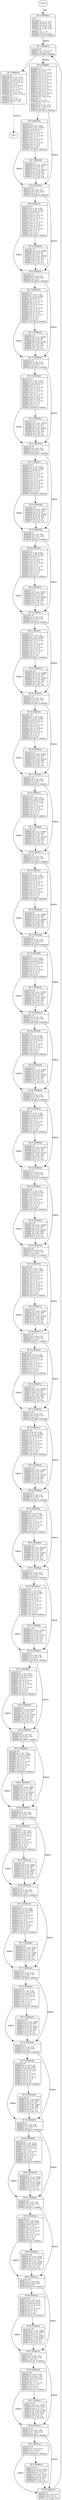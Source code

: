 digraph main{
node [shape=Mrecord, labeljust=l, fontsize=10];
	"0" [label="ENTRY"]
	"0" -> "1" [label="call", style=dashed, weight=2];
	"1" [label="{BB 1 (000080d8) | main:\lsparse30.c:7\l000080d8    str fp, [sp, #-4]!\l000080dc    add fp, sp, #0\l000080e0    sub sp, sp, #20\l000080e4    str r0, [fp, #-16]\l000080e8    str r1, [fp, #-20]\lsparse30.c:9\l000080ec    mov r3, #1\l000080f0    str r3, [fp, #-12]\l000080f4    b 8d18    # 00008d18\l }"]
	"1" -> "2" [label="taken", weight=3];
	"2" [label="{BB 2 (00008d18) | sparse30.c:9\l00008d18    ldr r3, [fp, #-12]\l00008d1c    cmp r3, #101\l00008d20    ble 80f8    # 000080f8\l }"]
	"2" -> "3" [weight=4];
	"2" -> "4" [label="taken", weight=3];
	"3" [label="{BB 3 (00008d24) | sparse30.c:43\l00008d24    ldr r1, [fp, #-16]\l00008d28    ldr r3, [pc, #172]\l00008d2c    umull r2,r3,r1,r3\l00008d30    mov r2, r3, lsr #4\l00008d34    mov r3, r2\l00008d38    mov r3, r3, lsl #4\l00008d3c    rsb r3, r2, r3\l00008d40    mov r3, r3, lsl #1\l00008d44    rsb r2, r3, r1\l00008d48    ldr r3, [pc, #24]\l00008d4c    ldr r3, [r3, r2, lsl #2]\lsparse30.c:44\l00008d50    mov r0, r3\l00008d54    add sp, fp, #0\l00008d58    ldmia sp!, \{fp\}\l00008d5c    bx lr\l }"]
	"3" -> "95" [label="return", style=dashed, weight=2];
	"4" [label="{BB 4 (000080f8) | sparse30.c:10\l000080f8    ldr r2, [fp, #-16]\l000080fc    mov r3, r2\l00008100    mov r3, r3, lsl #6\l00008104    add r3, r3, r2\l00008108    mov r3, r3, lsl #6\l0000810c    add r3, r3, r2\l00008110    mov r3, r3, lsl #2\l00008114    add r3, r3, r2\l00008118    mov r3, r3, lsl #2\l0000811c    add r3, r3, r2\l00008120    mov r2, r3, lsl #2\l00008124    add r3, r3, r2\l00008128    mov r2, r3, lsl #2\l0000812c    add r2, r3, r2\l00008130    ldr r3, [pc, #3112]\l00008134    add r3, r2, r3\l00008138    str r3, [fp, #-16]\lsparse30.c:11\l0000813c    mov r3, #0\l00008140    str r3, [fp, #-8]\lsparse30.c:12\l00008144    ldr r2, [fp, #-8]\l00008148    ldr r3, [fp, #-20]\l0000814c    cmp r2, r3\l00008150    bge 81b0    # 000081b0\l }"]
	"4" -> "5" [weight=4];
	"4" -> "6" [label="taken", weight=3];
	"5" [label="{BB 5 (00008154) | sparse30.c:12\l00008154    ldr r1, [fp, #-16]\l00008158    ldr r3, [pc, #3076]\l0000815c    umull r2,r3,r1,r3\l00008160    rsb r2, r3, r1\l00008164    mov r2, r2, lsr #1\l00008168    add r3, r3, r2\l0000816c    mov r2, r3, lsr #6\l00008170    mov r3, r2\l00008174    mov r3, r3, lsl #3\l00008178    rsb r3, r2, r3\l0000817c    mov r3, r3, lsl #4\l00008180    add r3, r3, r2\l00008184    rsb r2, r3, r1\l00008188    cmp r2, #0\l0000818c    bne 81b0    # 000081b0\l }"]
	"5" -> "7" [weight=4];
	"5" -> "6" [label="taken", weight=3];
	"6" [label="{BB 6 (000081b0) | sparse30.c:13\l000081b0    ldr r2, [fp, #-8]\l000081b4    ldr r3, [fp, #-20]\l000081b8    cmp r2, r3\l000081bc    bge 8224    # 00008224\l }"]
	"6" -> "8" [weight=4];
	"6" -> "9" [label="taken", weight=3];
	"7" [label="{BB 7 (00008190) | sparse30.c:12\l00008190    ldr r3, [pc, #3024]\l00008194    ldr r3, [r3, #0]\l00008198    add r2, r3, #1\l0000819c    ldr r3, [pc, #3012]\l000081a0    str r2, [r3, #0]\l000081a4    ldr r3, [fp, #-8]\l000081a8    add r3, r3, #1\l000081ac    str r3, [fp, #-8]\l }"]
	"7" -> "6" [weight=4];
	"8" [label="{BB 8 (000081c0) | sparse30.c:13\l000081c0    ldr r1, [fp, #-16]\l000081c4    ldr r3, [pc, #2976]\l000081c8    umull r2,r3,r1,r3\l000081cc    rsb r2, r3, r1\l000081d0    mov r2, r2, lsr #1\l000081d4    add r3, r3, r2\l000081d8    mov r2, r3, lsr #6\l000081dc    mov r3, r2\l000081e0    mov r3, r3, lsl #1\l000081e4    add r3, r3, r2\l000081e8    mov r0, r3, lsl #3\l000081ec    add r3, r3, r0\l000081f0    mov r3, r3, lsl #2\l000081f4    add r3, r3, r2\l000081f8    rsb r2, r3, r1\l000081fc    cmp r2, #0\l00008200    bne 8224    # 00008224\l }"]
	"8" -> "10" [weight=4];
	"8" -> "9" [label="taken", weight=3];
	"9" [label="{BB 9 (00008224) | sparse30.c:14\l00008224    ldr r2, [fp, #-8]\l00008228    ldr r3, [fp, #-20]\l0000822c    cmp r2, r3\l00008230    bge 8298    # 00008298\l }"]
	"9" -> "11" [weight=4];
	"9" -> "12" [label="taken", weight=3];
	"10" [label="{BB 10 (00008204) | sparse30.c:13\l00008204    ldr r3, [pc, #2908]\l00008208    ldr r3, [r3, #4]\l0000820c    add r2, r3, #1\l00008210    ldr r3, [pc, #2896]\l00008214    str r2, [r3, #4]\l00008218    ldr r3, [fp, #-8]\l0000821c    add r3, r3, #1\l00008220    str r3, [fp, #-8]\l }"]
	"10" -> "9" [weight=4];
	"11" [label="{BB 11 (00008234) | sparse30.c:14\l00008234    ldr r1, [fp, #-16]\l00008238    ldr r3, [pc, #2864]\l0000823c    umull r2,r3,r1,r3\l00008240    rsb r2, r3, r1\l00008244    mov r2, r2, lsr #1\l00008248    add r3, r3, r2\l0000824c    mov r2, r3, lsr #6\l00008250    mov r3, r2\l00008254    mov r3, r3, lsl #1\l00008258    add r3, r3, r2\l0000825c    mov r0, r3, lsl #3\l00008260    add r3, r3, r0\l00008264    mov r3, r3, lsl #2\l00008268    rsb r3, r2, r3\l0000826c    rsb r2, r3, r1\l00008270    cmp r2, #0\l00008274    bne 8298    # 00008298\l }"]
	"11" -> "13" [weight=4];
	"11" -> "12" [label="taken", weight=3];
	"12" [label="{BB 12 (00008298) | sparse30.c:15\l00008298    ldr r2, [fp, #-8]\l0000829c    ldr r3, [fp, #-20]\l000082a0    cmp r2, r3\l000082a4    bge 830c    # 0000830c\l }"]
	"12" -> "14" [weight=4];
	"12" -> "15" [label="taken", weight=3];
	"13" [label="{BB 13 (00008278) | sparse30.c:14\l00008278    ldr r3, [pc, #2792]\l0000827c    ldr r3, [r3, #8]\l00008280    add r2, r3, #1\l00008284    ldr r3, [pc, #2780]\l00008288    str r2, [r3, #8]\l0000828c    ldr r3, [fp, #-8]\l00008290    add r3, r3, #1\l00008294    str r3, [fp, #-8]\l }"]
	"13" -> "12" [weight=4];
	"14" [label="{BB 14 (000082a8) | sparse30.c:15\l000082a8    ldr r1, [fp, #-16]\l000082ac    ldr r3, [pc, #2752]\l000082b0    umull r2,r3,r1,r3\l000082b4    rsb r2, r3, r1\l000082b8    mov r2, r2, lsr #1\l000082bc    add r3, r3, r2\l000082c0    mov r2, r3, lsr #6\l000082c4    mov r3, r2\l000082c8    mov r3, r3, lsl #1\l000082cc    add r3, r3, r2\l000082d0    mov r0, r3, lsl #4\l000082d4    add r3, r3, r0\l000082d8    mov r3, r3, lsl #1\l000082dc    add r3, r3, r2\l000082e0    rsb r2, r3, r1\l000082e4    cmp r2, #0\l000082e8    bne 830c    # 0000830c\l }"]
	"14" -> "16" [weight=4];
	"14" -> "15" [label="taken", weight=3];
	"15" [label="{BB 15 (0000830c) | sparse30.c:16\l0000830c    ldr r2, [fp, #-8]\l00008310    ldr r3, [fp, #-20]\l00008314    cmp r2, r3\l00008318    bge 8380    # 00008380\l }"]
	"15" -> "17" [weight=4];
	"15" -> "18" [label="taken", weight=3];
	"16" [label="{BB 16 (000082ec) | sparse30.c:15\l000082ec    ldr r3, [pc, #2676]\l000082f0    ldr r3, [r3, #12]\l000082f4    add r2, r3, #1\l000082f8    ldr r3, [pc, #2664]\l000082fc    str r2, [r3, #12]\l00008300    ldr r3, [fp, #-8]\l00008304    add r3, r3, #1\l00008308    str r3, [fp, #-8]\l }"]
	"16" -> "15" [weight=4];
	"17" [label="{BB 17 (0000831c) | sparse30.c:16\l0000831c    ldr r1, [fp, #-16]\l00008320    ldr r3, [pc, #2640]\l00008324    umull r2,r3,r1,r3\l00008328    rsb r2, r3, r1\l0000832c    mov r2, r2, lsr #1\l00008330    add r3, r3, r2\l00008334    mov r2, r3, lsr #6\l00008338    mov r3, r2\l0000833c    mov r3, r3, lsl #2\l00008340    add r3, r3, r2\l00008344    mov r0, r3, lsl #2\l00008348    add r3, r3, r0\l0000834c    mov r3, r3, lsl #2\l00008350    add r3, r3, r2\l00008354    rsb r2, r3, r1\l00008358    cmp r2, #0\l0000835c    bne 8380    # 00008380\l }"]
	"17" -> "19" [weight=4];
	"17" -> "18" [label="taken", weight=3];
	"18" [label="{BB 18 (00008380) | sparse30.c:17\l00008380    ldr r2, [fp, #-8]\l00008384    ldr r3, [fp, #-20]\l00008388    cmp r2, r3\l0000838c    bge 83ec    # 000083ec\l }"]
	"18" -> "20" [weight=4];
	"18" -> "21" [label="taken", weight=3];
	"19" [label="{BB 19 (00008360) | sparse30.c:16\l00008360    ldr r3, [pc, #2560]\l00008364    ldr r3, [r3, #16]\l00008368    add r2, r3, #1\l0000836c    ldr r3, [pc, #2548]\l00008370    str r2, [r3, #16]\l00008374    ldr r3, [fp, #-8]\l00008378    add r3, r3, #1\l0000837c    str r3, [fp, #-8]\l }"]
	"19" -> "18" [weight=4];
	"20" [label="{BB 20 (00008390) | sparse30.c:17\l00008390    ldr r1, [fp, #-16]\l00008394    ldr r3, [pc, #2528]\l00008398    umull r2,r3,r1,r3\l0000839c    rsb r2, r3, r1\l000083a0    mov r2, r2, lsr #1\l000083a4    add r3, r3, r2\l000083a8    mov r2, r3, lsr #6\l000083ac    mov r3, r2\l000083b0    mov r3, r3, lsl #1\l000083b4    add r3, r3, r2\l000083b8    mov r3, r3, lsl #5\l000083bc    add r3, r3, r2\l000083c0    rsb r2, r3, r1\l000083c4    cmp r2, #0\l000083c8    bne 83ec    # 000083ec\l }"]
	"20" -> "22" [weight=4];
	"20" -> "21" [label="taken", weight=3];
	"21" [label="{BB 21 (000083ec) | sparse30.c:18\l000083ec    ldr r2, [fp, #-8]\l000083f0    ldr r3, [fp, #-20]\l000083f4    cmp r2, r3\l000083f8    bge 8454    # 00008454\l }"]
	"21" -> "23" [weight=4];
	"21" -> "24" [label="taken", weight=3];
	"22" [label="{BB 22 (000083cc) | sparse30.c:17\l000083cc    ldr r3, [pc, #2452]\l000083d0    ldr r3, [r3, #20]\l000083d4    add r2, r3, #1\l000083d8    ldr r3, [pc, #2440]\l000083dc    str r2, [r3, #20]\l000083e0    ldr r3, [fp, #-8]\l000083e4    add r3, r3, #1\l000083e8    str r3, [fp, #-8]\l }"]
	"22" -> "21" [weight=4];
	"23" [label="{BB 23 (000083fc) | sparse30.c:18\l000083fc    ldr r1, [fp, #-16]\l00008400    ldr r3, [pc, #2424]\l00008404    umull r2,r3,r1,r3\l00008408    mov r2, r3, lsr #6\l0000840c    mov r3, r2\l00008410    mov r3, r3, lsl #2\l00008414    add r3, r3, r2\l00008418    mov r3, r3, lsl #1\l0000841c    add r3, r3, r2\l00008420    mov r3, r3, lsl #3\l00008424    add r3, r3, r2\l00008428    rsb r2, r3, r1\l0000842c    cmp r2, #0\l00008430    bne 8454    # 00008454\l }"]
	"23" -> "25" [weight=4];
	"23" -> "24" [label="taken", weight=3];
	"24" [label="{BB 24 (00008454) | sparse30.c:19\l00008454    ldr r2, [fp, #-8]\l00008458    ldr r3, [fp, #-20]\l0000845c    cmp r2, r3\l00008460    bge 84bc    # 000084bc\l }"]
	"24" -> "26" [weight=4];
	"24" -> "27" [label="taken", weight=3];
	"25" [label="{BB 25 (00008434) | sparse30.c:18\l00008434    ldr r3, [pc, #2348]\l00008438    ldr r3, [r3, #24]\l0000843c    add r2, r3, #1\l00008440    ldr r3, [pc, #2336]\l00008444    str r2, [r3, #24]\l00008448    ldr r3, [fp, #-8]\l0000844c    add r3, r3, #1\l00008450    str r3, [fp, #-8]\l }"]
	"25" -> "24" [weight=4];
	"26" [label="{BB 26 (00008464) | sparse30.c:19\l00008464    ldr r1, [fp, #-16]\l00008468    ldr r3, [pc, #2324]\l0000846c    umull r2,r3,r1,r3\l00008470    mov r2, r3, lsr #4\l00008474    mov r3, r2\l00008478    mov r3, r3, lsl #2\l0000847c    add r3, r3, r2\l00008480    mov r3, r3, lsl #3\l00008484    add r3, r3, r2\l00008488    mov r3, r3, lsl #1\l0000848c    add r3, r3, r2\l00008490    rsb r2, r3, r1\l00008494    cmp r2, #0\l00008498    bne 84bc    # 000084bc\l }"]
	"26" -> "28" [weight=4];
	"26" -> "27" [label="taken", weight=3];
	"27" [label="{BB 27 (000084bc) | sparse30.c:20\l000084bc    ldr r2, [fp, #-8]\l000084c0    ldr r3, [fp, #-20]\l000084c4    cmp r2, r3\l000084c8    bge 851c    # 0000851c\l }"]
	"27" -> "29" [weight=4];
	"27" -> "30" [label="taken", weight=3];
	"28" [label="{BB 28 (0000849c) | sparse30.c:19\l0000849c    ldr r3, [pc, #2244]\l000084a0    ldr r3, [r3, #28]\l000084a4    add r2, r3, #1\l000084a8    ldr r3, [pc, #2232]\l000084ac    str r2, [r3, #28]\l000084b0    ldr r3, [fp, #-8]\l000084b4    add r3, r3, #1\l000084b8    str r3, [fp, #-8]\l }"]
	"28" -> "27" [weight=4];
	"29" [label="{BB 29 (000084cc) | sparse30.c:20\l000084cc    ldr r1, [fp, #-16]\l000084d0    ldr r3, [pc, #2224]\l000084d4    umull r2,r3,r1,r3\l000084d8    mov r2, r3, lsr #6\l000084dc    mov r3, r2\l000084e0    mov r3, r3, lsl #2\l000084e4    add r3, r3, r2\l000084e8    mov r3, r3, lsl #4\l000084ec    rsb r3, r2, r3\l000084f0    rsb r2, r3, r1\l000084f4    cmp r2, #0\l000084f8    bne 851c    # 0000851c\l }"]
	"29" -> "31" [weight=4];
	"29" -> "30" [label="taken", weight=3];
	"30" [label="{BB 30 (0000851c) | sparse30.c:21\l0000851c    ldr r2, [fp, #-8]\l00008520    ldr r3, [fp, #-20]\l00008524    cmp r2, r3\l00008528    bge 8588    # 00008588\l }"]
	"30" -> "32" [weight=4];
	"30" -> "33" [label="taken", weight=3];
	"31" [label="{BB 31 (000084fc) | sparse30.c:20\l000084fc    ldr r3, [pc, #2148]\l00008500    ldr r3, [r3, #32]\l00008504    add r2, r3, #1\l00008508    ldr r3, [pc, #2136]\l0000850c    str r2, [r3, #32]\l00008510    ldr r3, [fp, #-8]\l00008514    add r3, r3, #1\l00008518    str r3, [fp, #-8]\l }"]
	"31" -> "30" [weight=4];
	"32" [label="{BB 32 (0000852c) | sparse30.c:21\l0000852c    ldr r1, [fp, #-16]\l00008530    ldr r3, [pc, #2132]\l00008534    umull r2,r3,r1,r3\l00008538    rsb r2, r3, r1\l0000853c    mov r2, r2, lsr #1\l00008540    add r3, r3, r2\l00008544    mov r2, r3, lsr #6\l00008548    mov r3, r2\l0000854c    mov r3, r3, lsl #3\l00008550    add r3, r3, r2\l00008554    mov r3, r3, lsl #3\l00008558    add r3, r3, r2\l0000855c    rsb r2, r3, r1\l00008560    cmp r2, #0\l00008564    bne 8588    # 00008588\l }"]
	"32" -> "34" [weight=4];
	"32" -> "33" [label="taken", weight=3];
	"33" [label="{BB 33 (00008588) | sparse30.c:22\l00008588    ldr r2, [fp, #-8]\l0000858c    ldr r3, [fp, #-20]\l00008590    cmp r2, r3\l00008594    bge 85e8    # 000085e8\l }"]
	"33" -> "35" [weight=4];
	"33" -> "36" [label="taken", weight=3];
	"34" [label="{BB 34 (00008568) | sparse30.c:21\l00008568    ldr r3, [pc, #2040]\l0000856c    ldr r3, [r3, #36]\l00008570    add r2, r3, #1\l00008574    ldr r3, [pc, #2028]\l00008578    str r2, [r3, #36]\l0000857c    ldr r3, [fp, #-8]\l00008580    add r3, r3, #1\l00008584    str r3, [fp, #-8]\l }"]
	"34" -> "33" [weight=4];
	"35" [label="{BB 35 (00008598) | sparse30.c:22\l00008598    ldr r1, [fp, #-16]\l0000859c    ldr r3, [pc, #2028]\l000085a0    umull r2,r3,r1,r3\l000085a4    mov r2, r3, lsr #6\l000085a8    mov r3, r2\l000085ac    mov r3, r3, lsl #3\l000085b0    add r3, r3, r2\l000085b4    mov r3, r3, lsl #3\l000085b8    rsb r3, r2, r3\l000085bc    rsb r2, r3, r1\l000085c0    cmp r2, #0\l000085c4    bne 85e8    # 000085e8\l }"]
	"35" -> "37" [weight=4];
	"35" -> "36" [label="taken", weight=3];
	"36" [label="{BB 36 (000085e8) | sparse30.c:23\l000085e8    ldr r2, [fp, #-8]\l000085ec    ldr r3, [fp, #-20]\l000085f0    cmp r2, r3\l000085f4    bge 8648    # 00008648\l }"]
	"36" -> "38" [weight=4];
	"36" -> "39" [label="taken", weight=3];
	"37" [label="{BB 37 (000085c8) | sparse30.c:22\l000085c8    ldr r3, [pc, #1944]\l000085cc    ldr r3, [r3, #40]\l000085d0    add r2, r3, #1\l000085d4    ldr r3, [pc, #1932]\l000085d8    str r2, [r3, #40]\l000085dc    ldr r3, [fp, #-8]\l000085e0    add r3, r3, #1\l000085e4    str r3, [fp, #-8]\l }"]
	"37" -> "36" [weight=4];
	"38" [label="{BB 38 (000085f8) | sparse30.c:23\l000085f8    ldr r1, [fp, #-16]\l000085fc    ldr r3, [pc, #1936]\l00008600    umull r2,r3,r1,r3\l00008604    mov r2, r3, lsr #1\l00008608    mov r3, r2\l0000860c    mov r3, r3, lsl #5\l00008610    add r3, r3, r2\l00008614    mov r3, r3, lsl #1\l00008618    add r3, r3, r2\l0000861c    rsb r2, r3, r1\l00008620    cmp r2, #0\l00008624    bne 8648    # 00008648\l }"]
	"38" -> "40" [weight=4];
	"38" -> "39" [label="taken", weight=3];
	"39" [label="{BB 39 (00008648) | sparse30.c:24\l00008648    ldr r2, [fp, #-8]\l0000864c    ldr r3, [fp, #-20]\l00008650    cmp r2, r3\l00008654    bge 86a8    # 000086a8\l }"]
	"39" -> "41" [weight=4];
	"39" -> "42" [label="taken", weight=3];
	"40" [label="{BB 40 (00008628) | sparse30.c:23\l00008628    ldr r3, [pc, #1848]\l0000862c    ldr r3, [r3, #44]\l00008630    add r2, r3, #1\l00008634    ldr r3, [pc, #1836]\l00008638    str r2, [r3, #44]\l0000863c    ldr r3, [fp, #-8]\l00008640    add r3, r3, #1\l00008644    str r3, [fp, #-8]\l }"]
	"40" -> "39" [weight=4];
	"41" [label="{BB 41 (00008658) | sparse30.c:24\l00008658    ldr r1, [fp, #-16]\l0000865c    ldr r3, [pc, #1844]\l00008660    umull r2,r3,r1,r3\l00008664    mov r2, r3, lsr #4\l00008668    mov r3, r2\l0000866c    mov r3, r3, lsl #4\l00008670    rsb r3, r2, r3\l00008674    mov r3, r3, lsl #2\l00008678    add r3, r3, r2\l0000867c    rsb r2, r3, r1\l00008680    cmp r2, #0\l00008684    bne 86a8    # 000086a8\l }"]
	"41" -> "43" [weight=4];
	"41" -> "42" [label="taken", weight=3];
	"42" [label="{BB 42 (000086a8) | sparse30.c:25\l000086a8    ldr r2, [fp, #-8]\l000086ac    ldr r3, [fp, #-20]\l000086b0    cmp r2, r3\l000086b4    bge 8708    # 00008708\l }"]
	"42" -> "44" [weight=4];
	"42" -> "45" [label="taken", weight=3];
	"43" [label="{BB 43 (00008688) | sparse30.c:24\l00008688    ldr r3, [pc, #1752]\l0000868c    ldr r3, [r3, #48]\l00008690    add r2, r3, #1\l00008694    ldr r3, [pc, #1740]\l00008698    str r2, [r3, #48]\l0000869c    ldr r3, [fp, #-8]\l000086a0    add r3, r3, #1\l000086a4    str r3, [fp, #-8]\l }"]
	"43" -> "42" [weight=4];
	"44" [label="{BB 44 (000086b8) | sparse30.c:25\l000086b8    ldr r1, [fp, #-16]\l000086bc    ldr r3, [pc, #1752]\l000086c0    umull r2,r3,r1,r3\l000086c4    mov r2, r3, lsr #3\l000086c8    mov r3, r2\l000086cc    mov r3, r3, lsl #4\l000086d0    rsb r3, r2, r3\l000086d4    mov r3, r3, lsl #2\l000086d8    rsb r3, r2, r3\l000086dc    rsb r2, r3, r1\l000086e0    cmp r2, #0\l000086e4    bne 8708    # 00008708\l }"]
	"44" -> "46" [weight=4];
	"44" -> "45" [label="taken", weight=3];
	"45" [label="{BB 45 (00008708) | sparse30.c:26\l00008708    ldr r2, [fp, #-8]\l0000870c    ldr r3, [fp, #-20]\l00008710    cmp r2, r3\l00008714    bge 877c    # 0000877c\l }"]
	"45" -> "47" [weight=4];
	"45" -> "48" [label="taken", weight=3];
	"46" [label="{BB 46 (000086e8) | sparse30.c:25\l000086e8    ldr r3, [pc, #1656]\l000086ec    ldr r3, [r3, #52]\l000086f0    add r2, r3, #1\l000086f4    ldr r3, [pc, #1644]\l000086f8    str r2, [r3, #52]\l000086fc    ldr r3, [fp, #-8]\l00008700    add r3, r3, #1\l00008704    str r3, [fp, #-8]\l }"]
	"46" -> "45" [weight=4];
	"47" [label="{BB 47 (00008718) | sparse30.c:26\l00008718    ldr r1, [fp, #-16]\l0000871c    ldr r3, [pc, #1660]\l00008720    umull r2,r3,r1,r3\l00008724    rsb r2, r3, r1\l00008728    mov r2, r2, lsr #1\l0000872c    add r3, r3, r2\l00008730    mov r2, r3, lsr #5\l00008734    mov r3, r2\l00008738    mov r3, r3, lsl #1\l0000873c    add r3, r3, r2\l00008740    mov r3, r3, lsl #2\l00008744    add r3, r3, r2\l00008748    mov r3, r3, lsl #2\l0000874c    add r3, r3, r2\l00008750    rsb r2, r3, r1\l00008754    cmp r2, #0\l00008758    bne 877c    # 0000877c\l }"]
	"47" -> "49" [weight=4];
	"47" -> "48" [label="taken", weight=3];
	"48" [label="{BB 48 (0000877c) | sparse30.c:27\l0000877c    ldr r2, [fp, #-8]\l00008780    ldr r3, [fp, #-20]\l00008784    cmp r2, r3\l00008788    bge 87dc    # 000087dc\l }"]
	"48" -> "50" [weight=4];
	"48" -> "51" [label="taken", weight=3];
	"49" [label="{BB 49 (0000875c) | sparse30.c:26\l0000875c    ldr r3, [pc, #1540]\l00008760    ldr r3, [r3, #56]\l00008764    add r2, r3, #1\l00008768    ldr r3, [pc, #1528]\l0000876c    str r2, [r3, #56]\l00008770    ldr r3, [fp, #-8]\l00008774    add r3, r3, #1\l00008778    str r3, [fp, #-8]\l }"]
	"49" -> "48" [weight=4];
	"50" [label="{BB 50 (0000878c) | sparse30.c:27\l0000878c    ldr r1, [fp, #-16]\l00008790    ldr r3, [pc, #1548]\l00008794    umull r2,r3,r1,r3\l00008798    mov r2, r3, lsr #5\l0000879c    mov r3, r2\l000087a0    mov r3, r3, lsl #1\l000087a4    add r3, r3, r2\l000087a8    mov r3, r3, lsl #4\l000087ac    rsb r3, r2, r3\l000087b0    rsb r2, r3, r1\l000087b4    cmp r2, #0\l000087b8    bne 87dc    # 000087dc\l }"]
	"50" -> "52" [weight=4];
	"50" -> "51" [label="taken", weight=3];
	"51" [label="{BB 51 (000087dc) | sparse30.c:28\l000087dc    ldr r2, [fp, #-8]\l000087e0    ldr r3, [fp, #-20]\l000087e4    cmp r2, r3\l000087e8    bge 8844    # 00008844\l }"]
	"51" -> "53" [weight=4];
	"51" -> "54" [label="taken", weight=3];
	"52" [label="{BB 52 (000087bc) | sparse30.c:27\l000087bc    ldr r3, [pc, #1444]\l000087c0    ldr r3, [r3, #60]\l000087c4    add r2, r3, #1\l000087c8    ldr r3, [pc, #1432]\l000087cc    str r2, [r3, #60]\l000087d0    ldr r3, [fp, #-8]\l000087d4    add r3, r3, #1\l000087d8    str r3, [fp, #-8]\l }"]
	"52" -> "51" [weight=4];
	"53" [label="{BB 53 (000087ec) | sparse30.c:28\l000087ec    ldr r0, [fp, #-16]\l000087f0    ldr r3, [pc, #1456]\l000087f4    umull r2,r3,r0,r3\l000087f8    mov r1, r3, lsr #3\l000087fc    mov r2, r1\l00008800    mov r2, r2, lsl #1\l00008804    add r2, r2, r1\l00008808    mov r3, r2, lsl #3\l0000880c    rsb r3, r2, r3\l00008810    mov r3, r3, lsl #1\l00008814    add r3, r3, r1\l00008818    rsb r1, r3, r0\l0000881c    cmp r1, #0\l00008820    bne 8844    # 00008844\l }"]
	"53" -> "55" [weight=4];
	"53" -> "54" [label="taken", weight=3];
	"54" [label="{BB 54 (00008844) | sparse30.c:29\l00008844    ldr r2, [fp, #-8]\l00008848    ldr r3, [fp, #-20]\l0000884c    cmp r2, r3\l00008850    bge 88a4    # 000088a4\l }"]
	"54" -> "56" [weight=4];
	"54" -> "57" [label="taken", weight=3];
	"55" [label="{BB 55 (00008824) | sparse30.c:28\l00008824    ldr r3, [pc, #1340]\l00008828    ldr r3, [r3, #64]\l0000882c    add r2, r3, #1\l00008830    ldr r3, [pc, #1328]\l00008834    str r2, [r3, #64]\l00008838    ldr r3, [fp, #-8]\l0000883c    add r3, r3, #1\l00008840    str r3, [fp, #-8]\l }"]
	"55" -> "54" [weight=4];
	"56" [label="{BB 56 (00008854) | sparse30.c:29\l00008854    ldr r1, [fp, #-16]\l00008858    ldr r3, [pc, #1356]\l0000885c    umull r2,r3,r1,r3\l00008860    mov r2, r3, lsr #5\l00008864    mov r3, r2\l00008868    mov r3, r3, lsl #2\l0000886c    add r3, r3, r2\l00008870    mov r3, r3, lsl #3\l00008874    add r3, r3, r2\l00008878    rsb r2, r3, r1\l0000887c    cmp r2, #0\l00008880    bne 88a4    # 000088a4\l }"]
	"56" -> "58" [weight=4];
	"56" -> "57" [label="taken", weight=3];
	"57" [label="{BB 57 (000088a4) | sparse30.c:30\l000088a4    ldr r2, [fp, #-8]\l000088a8    ldr r3, [fp, #-20]\l000088ac    cmp r2, r3\l000088b0    bge 8910    # 00008910\l }"]
	"57" -> "59" [weight=4];
	"57" -> "60" [label="taken", weight=3];
	"58" [label="{BB 58 (00008884) | sparse30.c:29\l00008884    ldr r3, [pc, #1244]\l00008888    ldr r3, [r3, #68]\l0000888c    add r2, r3, #1\l00008890    ldr r3, [pc, #1232]\l00008894    str r2, [r3, #68]\l00008898    ldr r3, [fp, #-8]\l0000889c    add r3, r3, #1\l000088a0    str r3, [fp, #-8]\l }"]
	"58" -> "57" [weight=4];
	"59" [label="{BB 59 (000088b4) | sparse30.c:30\l000088b4    ldr r1, [fp, #-16]\l000088b8    ldr r3, [pc, #1264]\l000088bc    umull r2,r3,r1,r3\l000088c0    rsb r2, r3, r1\l000088c4    mov r2, r2, lsr #1\l000088c8    add r3, r3, r2\l000088cc    mov r2, r3, lsr #5\l000088d0    mov r3, r2\l000088d4    mov r3, r3, lsl #3\l000088d8    add r3, r3, r2\l000088dc    mov r3, r3, lsl #2\l000088e0    add r3, r3, r2\l000088e4    rsb r2, r3, r1\l000088e8    cmp r2, #0\l000088ec    bne 8910    # 00008910\l }"]
	"59" -> "61" [weight=4];
	"59" -> "60" [label="taken", weight=3];
	"60" [label="{BB 60 (00008910) | sparse30.c:31\l00008910    ldr r2, [fp, #-8]\l00008914    ldr r3, [fp, #-20]\l00008918    cmp r2, r3\l0000891c    bge 8974    # 00008974\l }"]
	"60" -> "62" [weight=4];
	"60" -> "63" [label="taken", weight=3];
	"61" [label="{BB 61 (000088f0) | sparse30.c:30\l000088f0    ldr r3, [pc, #1136]\l000088f4    ldr r3, [r3, #72]\l000088f8    add r2, r3, #1\l000088fc    ldr r3, [pc, #1124]\l00008900    str r2, [r3, #72]\l00008904    ldr r3, [fp, #-8]\l00008908    add r3, r3, #1\l0000890c    str r3, [fp, #-8]\l }"]
	"61" -> "60" [weight=4];
	"62" [label="{BB 62 (00008920) | sparse30.c:31\l00008920    ldr r1, [fp, #-16]\l00008924    ldr r3, [pc, #1160]\l00008928    umull r2,r3,r1,r3\l0000892c    rsb r2, r3, r1\l00008930    mov r2, r2, lsr #1\l00008934    add r3, r3, r2\l00008938    mov r2, r3, lsr #4\l0000893c    mov r3, r2\l00008940    mov r3, r3, lsl #5\l00008944    rsb r3, r2, r3\l00008948    rsb r2, r3, r1\l0000894c    cmp r2, #0\l00008950    bne 8974    # 00008974\l }"]
	"62" -> "64" [weight=4];
	"62" -> "63" [label="taken", weight=3];
	"63" [label="{BB 63 (00008974) | sparse30.c:32\l00008974    ldr r2, [fp, #-8]\l00008978    ldr r3, [fp, #-20]\l0000897c    cmp r2, r3\l00008980    bge 89d4    # 000089d4\l }"]
	"63" -> "65" [weight=4];
	"63" -> "66" [label="taken", weight=3];
	"64" [label="{BB 64 (00008954) | sparse30.c:31\l00008954    ldr r3, [pc, #1036]\l00008958    ldr r3, [r3, #76]\l0000895c    add r2, r3, #1\l00008960    ldr r3, [pc, #1024]\l00008964    str r2, [r3, #76]\l00008968    ldr r3, [fp, #-8]\l0000896c    add r3, r3, #1\l00008970    str r3, [fp, #-8]\l }"]
	"64" -> "63" [weight=4];
	"65" [label="{BB 65 (00008984) | sparse30.c:32\l00008984    ldr r1, [fp, #-16]\l00008988    ldr r3, [pc, #1064]\l0000898c    umull r2,r3,r1,r3\l00008990    mov r2, r3, lsr #4\l00008994    mov r3, r2\l00008998    mov r3, r3, lsl #3\l0000899c    rsb r3, r2, r3\l000089a0    mov r3, r3, lsl #2\l000089a4    add r3, r3, r2\l000089a8    rsb r2, r3, r1\l000089ac    cmp r2, #0\l000089b0    bne 89d4    # 000089d4\l }"]
	"65" -> "67" [weight=4];
	"65" -> "66" [label="taken", weight=3];
	"66" [label="{BB 66 (000089d4) | sparse30.c:33\l000089d4    ldr r2, [fp, #-8]\l000089d8    ldr r3, [fp, #-20]\l000089dc    cmp r2, r3\l000089e0    bge 8a34    # 00008a34\l }"]
	"66" -> "68" [weight=4];
	"66" -> "69" [label="taken", weight=3];
	"67" [label="{BB 67 (000089b4) | sparse30.c:32\l000089b4    ldr r3, [pc, #940]\l000089b8    ldr r3, [r3, #80]\l000089bc    add r2, r3, #1\l000089c0    ldr r3, [pc, #928]\l000089c4    str r2, [r3, #80]\l000089c8    ldr r3, [fp, #-8]\l000089cc    add r3, r3, #1\l000089d0    str r3, [fp, #-8]\l }"]
	"67" -> "66" [weight=4];
	"68" [label="{BB 68 (000089e4) | sparse30.c:33\l000089e4    ldr r1, [fp, #-16]\l000089e8    ldr r3, [pc, #972]\l000089ec    umull r2,r3,r1,r3\l000089f0    mov r2, r3, lsr #4\l000089f4    mov r3, r2\l000089f8    mov r3, r3, lsl #1\l000089fc    add r3, r3, r2\l00008a00    mov r3, r3, lsl #3\l00008a04    rsb r3, r2, r3\l00008a08    rsb r2, r3, r1\l00008a0c    cmp r2, #0\l00008a10    bne 8a34    # 00008a34\l }"]
	"68" -> "70" [weight=4];
	"68" -> "69" [label="taken", weight=3];
	"69" [label="{BB 69 (00008a34) | sparse30.c:34\l00008a34    ldr r2, [fp, #-8]\l00008a38    ldr r3, [fp, #-20]\l00008a3c    cmp r2, r3\l00008a40    bge 8aa0    # 00008aa0\l }"]
	"69" -> "71" [weight=4];
	"69" -> "72" [label="taken", weight=3];
	"70" [label="{BB 70 (00008a14) | sparse30.c:33\l00008a14    ldr r3, [pc, #844]\l00008a18    ldr r3, [r3, #84]\l00008a1c    add r2, r3, #1\l00008a20    ldr r3, [pc, #832]\l00008a24    str r2, [r3, #84]\l00008a28    ldr r3, [fp, #-8]\l00008a2c    add r3, r3, #1\l00008a30    str r3, [fp, #-8]\l }"]
	"70" -> "69" [weight=4];
	"71" [label="{BB 71 (00008a44) | sparse30.c:34\l00008a44    ldr r1, [fp, #-16]\l00008a48    ldr r3, [pc, #880]\l00008a4c    umull r2,r3,r1,r3\l00008a50    rsb r2, r3, r1\l00008a54    mov r2, r2, lsr #1\l00008a58    add r3, r3, r2\l00008a5c    mov r2, r3, lsr #4\l00008a60    mov r3, r2\l00008a64    mov r3, r3, lsl #3\l00008a68    add r3, r3, r2\l00008a6c    mov r3, r3, lsl #1\l00008a70    add r3, r3, r2\l00008a74    rsb r2, r3, r1\l00008a78    cmp r2, #0\l00008a7c    bne 8aa0    # 00008aa0\l }"]
	"71" -> "73" [weight=4];
	"71" -> "72" [label="taken", weight=3];
	"72" [label="{BB 72 (00008aa0) | sparse30.c:35\l00008aa0    ldr r2, [fp, #-8]\l00008aa4    ldr r3, [fp, #-20]\l00008aa8    cmp r2, r3\l00008aac    bge 8af8    # 00008af8\l }"]
	"72" -> "74" [weight=4];
	"72" -> "75" [label="taken", weight=3];
	"73" [label="{BB 73 (00008a80) | sparse30.c:34\l00008a80    ldr r3, [pc, #736]\l00008a84    ldr r3, [r3, #88]\l00008a88    add r2, r3, #1\l00008a8c    ldr r3, [pc, #724]\l00008a90    str r2, [r3, #88]\l00008a94    ldr r3, [fp, #-8]\l00008a98    add r3, r3, #1\l00008a9c    str r3, [fp, #-8]\l }"]
	"73" -> "72" [weight=4];
	"74" [label="{BB 74 (00008ab0) | sparse30.c:35\l00008ab0    ldr r1, [fp, #-16]\l00008ab4    ldr r3, [pc, #776]\l00008ab8    umull r2,r3,r1,r3\l00008abc    mov r2, r3, lsr #4\l00008ac0    mov r3, r2\l00008ac4    mov r3, r3, lsl #4\l00008ac8    add r3, r3, r2\l00008acc    rsb r2, r3, r1\l00008ad0    cmp r2, #0\l00008ad4    bne 8af8    # 00008af8\l }"]
	"74" -> "76" [weight=4];
	"74" -> "75" [label="taken", weight=3];
	"75" [label="{BB 75 (00008af8) | sparse30.c:36\l00008af8    ldr r2, [fp, #-8]\l00008afc    ldr r3, [fp, #-20]\l00008b00    cmp r2, r3\l00008b04    bge 8b58    # 00008b58\l }"]
	"75" -> "77" [weight=4];
	"75" -> "78" [label="taken", weight=3];
	"76" [label="{BB 76 (00008ad8) | sparse30.c:35\l00008ad8    ldr r3, [pc, #648]\l00008adc    ldr r3, [r3, #92]\l00008ae0    add r2, r3, #1\l00008ae4    ldr r3, [pc, #636]\l00008ae8    str r2, [r3, #92]\l00008aec    ldr r3, [fp, #-8]\l00008af0    add r3, r3, #1\l00008af4    str r3, [fp, #-8]\l }"]
	"76" -> "75" [weight=4];
	"77" [label="{BB 77 (00008b08) | sparse30.c:36\l00008b08    ldr r1, [fp, #-16]\l00008b0c    ldr r3, [pc, #692]\l00008b10    umull r2,r3,r1,r3\l00008b14    mov r2, r3, lsr #2\l00008b18    mov r3, r2\l00008b1c    mov r3, r3, lsl #1\l00008b20    add r3, r3, r2\l00008b24    mov r3, r3, lsl #2\l00008b28    add r3, r3, r2\l00008b2c    rsb r2, r3, r1\l00008b30    cmp r2, #0\l00008b34    bne 8b58    # 00008b58\l }"]
	"77" -> "79" [weight=4];
	"77" -> "78" [label="taken", weight=3];
	"78" [label="{BB 78 (00008b58) | sparse30.c:37\l00008b58    ldr r2, [fp, #-8]\l00008b5c    ldr r3, [fp, #-20]\l00008b60    cmp r2, r3\l00008b64    bge 8bb8    # 00008bb8\l }"]
	"78" -> "80" [weight=4];
	"78" -> "81" [label="taken", weight=3];
	"79" [label="{BB 79 (00008b38) | sparse30.c:36\l00008b38    ldr r3, [pc, #552]\l00008b3c    ldr r3, [r3, #96]\l00008b40    add r2, r3, #1\l00008b44    ldr r3, [pc, #540]\l00008b48    str r2, [r3, #96]\l00008b4c    ldr r3, [fp, #-8]\l00008b50    add r3, r3, #1\l00008b54    str r3, [fp, #-8]\l }"]
	"79" -> "78" [weight=4];
	"80" [label="{BB 80 (00008b68) | sparse30.c:37\l00008b68    ldr r1, [fp, #-16]\l00008b6c    ldr r3, [pc, #600]\l00008b70    umull r2,r3,r1,r3\l00008b74    mov r2, r3, lsr #3\l00008b78    mov r3, r2\l00008b7c    mov r3, r3, lsl #2\l00008b80    add r3, r3, r2\l00008b84    mov r3, r3, lsl #1\l00008b88    add r3, r3, r2\l00008b8c    rsb r2, r3, r1\l00008b90    cmp r2, #0\l00008b94    bne 8bb8    # 00008bb8\l }"]
	"80" -> "82" [weight=4];
	"80" -> "81" [label="taken", weight=3];
	"81" [label="{BB 81 (00008bb8) | sparse30.c:38\l00008bb8    ldr r2, [fp, #-8]\l00008bbc    ldr r3, [fp, #-20]\l00008bc0    cmp r2, r3\l00008bc4    bge 8c1c    # 00008c1c\l }"]
	"81" -> "83" [weight=4];
	"81" -> "84" [label="taken", weight=3];
	"82" [label="{BB 82 (00008b98) | sparse30.c:37\l00008b98    ldr r3, [pc, #456]\l00008b9c    ldr r3, [r3, #100]\l00008ba0    add r2, r3, #1\l00008ba4    ldr r3, [pc, #444]\l00008ba8    str r2, [r3, #100]\l00008bac    ldr r3, [fp, #-8]\l00008bb0    add r3, r3, #1\l00008bb4    str r3, [fp, #-8]\l }"]
	"82" -> "81" [weight=4];
	"83" [label="{BB 83 (00008bc8) | sparse30.c:38\l00008bc8    ldr r1, [fp, #-16]\l00008bcc    ldr r3, [pc, #508]\l00008bd0    umull r2,r3,r1,r3\l00008bd4    rsb r2, r3, r1\l00008bd8    mov r2, r2, lsr #1\l00008bdc    add r3, r3, r2\l00008be0    mov r2, r3, lsr #2\l00008be4    mov r3, r2\l00008be8    mov r3, r3, lsl #3\l00008bec    rsb r3, r2, r3\l00008bf0    rsb r2, r3, r1\l00008bf4    cmp r2, #0\l00008bf8    bne 8c1c    # 00008c1c\l }"]
	"83" -> "85" [weight=4];
	"83" -> "84" [label="taken", weight=3];
	"84" [label="{BB 84 (00008c1c) | sparse30.c:39\l00008c1c    ldr r2, [fp, #-8]\l00008c20    ldr r3, [fp, #-20]\l00008c24    cmp r2, r3\l00008c28    bge 8c74    # 00008c74\l }"]
	"84" -> "86" [weight=4];
	"84" -> "87" [label="taken", weight=3];
	"85" [label="{BB 85 (00008bfc) | sparse30.c:38\l00008bfc    ldr r3, [pc, #356]\l00008c00    ldr r3, [r3, #104]\l00008c04    add r2, r3, #1\l00008c08    ldr r3, [pc, #344]\l00008c0c    str r2, [r3, #104]\l00008c10    ldr r3, [fp, #-8]\l00008c14    add r3, r3, #1\l00008c18    str r3, [fp, #-8]\l }"]
	"85" -> "84" [weight=4];
	"86" [label="{BB 86 (00008c2c) | sparse30.c:39\l00008c2c    ldr r1, [fp, #-16]\l00008c30    ldr r3, [pc, #412]\l00008c34    umull r2,r3,r1,r3\l00008c38    mov r2, r3, lsr #2\l00008c3c    mov r3, r2\l00008c40    mov r3, r3, lsl #2\l00008c44    add r3, r3, r2\l00008c48    rsb r2, r3, r1\l00008c4c    cmp r2, #0\l00008c50    bne 8c74    # 00008c74\l }"]
	"86" -> "88" [weight=4];
	"86" -> "87" [label="taken", weight=3];
	"87" [label="{BB 87 (00008c74) | sparse30.c:40\l00008c74    ldr r2, [fp, #-8]\l00008c78    ldr r3, [fp, #-20]\l00008c7c    cmp r2, r3\l00008c80    bge 8ccc    # 00008ccc\l }"]
	"87" -> "89" [weight=4];
	"87" -> "90" [label="taken", weight=3];
	"88" [label="{BB 88 (00008c54) | sparse30.c:39\l00008c54    ldr r3, [pc, #268]\l00008c58    ldr r3, [r3, #108]\l00008c5c    add r2, r3, #1\l00008c60    ldr r3, [pc, #256]\l00008c64    str r2, [r3, #108]\l00008c68    ldr r3, [fp, #-8]\l00008c6c    add r3, r3, #1\l00008c70    str r3, [fp, #-8]\l }"]
	"88" -> "87" [weight=4];
	"89" [label="{BB 89 (00008c84) | sparse30.c:40\l00008c84    ldr r1, [fp, #-16]\l00008c88    ldr r3, [pc, #328]\l00008c8c    umull r2,r3,r1,r3\l00008c90    mov r2, r3, lsr #1\l00008c94    mov r3, r2\l00008c98    mov r3, r3, lsl #1\l00008c9c    add r3, r3, r2\l00008ca0    rsb r2, r3, r1\l00008ca4    cmp r2, #0\l00008ca8    bne 8ccc    # 00008ccc\l }"]
	"89" -> "91" [weight=4];
	"89" -> "90" [label="taken", weight=3];
	"90" [label="{BB 90 (00008ccc) | sparse30.c:41\l00008ccc    ldr r2, [fp, #-8]\l00008cd0    ldr r3, [fp, #-20]\l00008cd4    cmp r2, r3\l00008cd8    bge 8d0c    # 00008d0c\l }"]
	"90" -> "92" [weight=4];
	"90" -> "93" [label="taken", weight=3];
	"91" [label="{BB 91 (00008cac) | sparse30.c:40\l00008cac    ldr r3, [pc, #180]\l00008cb0    ldr r3, [r3, #112]\l00008cb4    add r2, r3, #1\l00008cb8    ldr r3, [pc, #168]\l00008cbc    str r2, [r3, #112]\l00008cc0    ldr r3, [fp, #-8]\l00008cc4    add r3, r3, #1\l00008cc8    str r3, [fp, #-8]\l }"]
	"91" -> "90" [weight=4];
	"92" [label="{BB 92 (00008cdc) | sparse30.c:41\l00008cdc    ldr r3, [fp, #-16]\l00008ce0    and r3, r3, #1\l00008ce4    cmp r3, #0\l00008ce8    bne 8d0c    # 00008d0c\l }"]
	"92" -> "94" [weight=4];
	"92" -> "93" [label="taken", weight=3];
	"93" [label="{BB 93 (00008d0c) | sparse30.c:9\l00008d0c    ldr r3, [fp, #-12]\l00008d10    add r3, r3, #1\l00008d14    str r3, [fp, #-12]\l }"]
	"93" -> "2" [weight=4];
	"94" [label="{BB 94 (00008cec) | sparse30.c:41\l00008cec    ldr r3, [pc, #116]\l00008cf0    ldr r3, [r3, #116]\l00008cf4    add r2, r3, #1\l00008cf8    ldr r3, [pc, #104]\l00008cfc    str r2, [r3, #116]\l00008d00    ldr r3, [fp, #-8]\l00008d04    add r3, r3, #1\l00008d08    str r3, [fp, #-8]\l }"]
	"94" -> "93" [weight=4];
	"95" [label="EXIT"]
}
